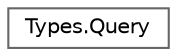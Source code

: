digraph "Graphical Class Hierarchy"
{
 // LATEX_PDF_SIZE
  bgcolor="transparent";
  edge [fontname=Helvetica,fontsize=10,labelfontname=Helvetica,labelfontsize=10];
  node [fontname=Helvetica,fontsize=10,shape=box,height=0.2,width=0.4];
  rankdir="LR";
  Node0 [id="Node000000",label="Types.Query",height=0.2,width=0.4,color="grey40", fillcolor="white", style="filled",URL="$class_types_1_1_query.html",tooltip=" "];
}
